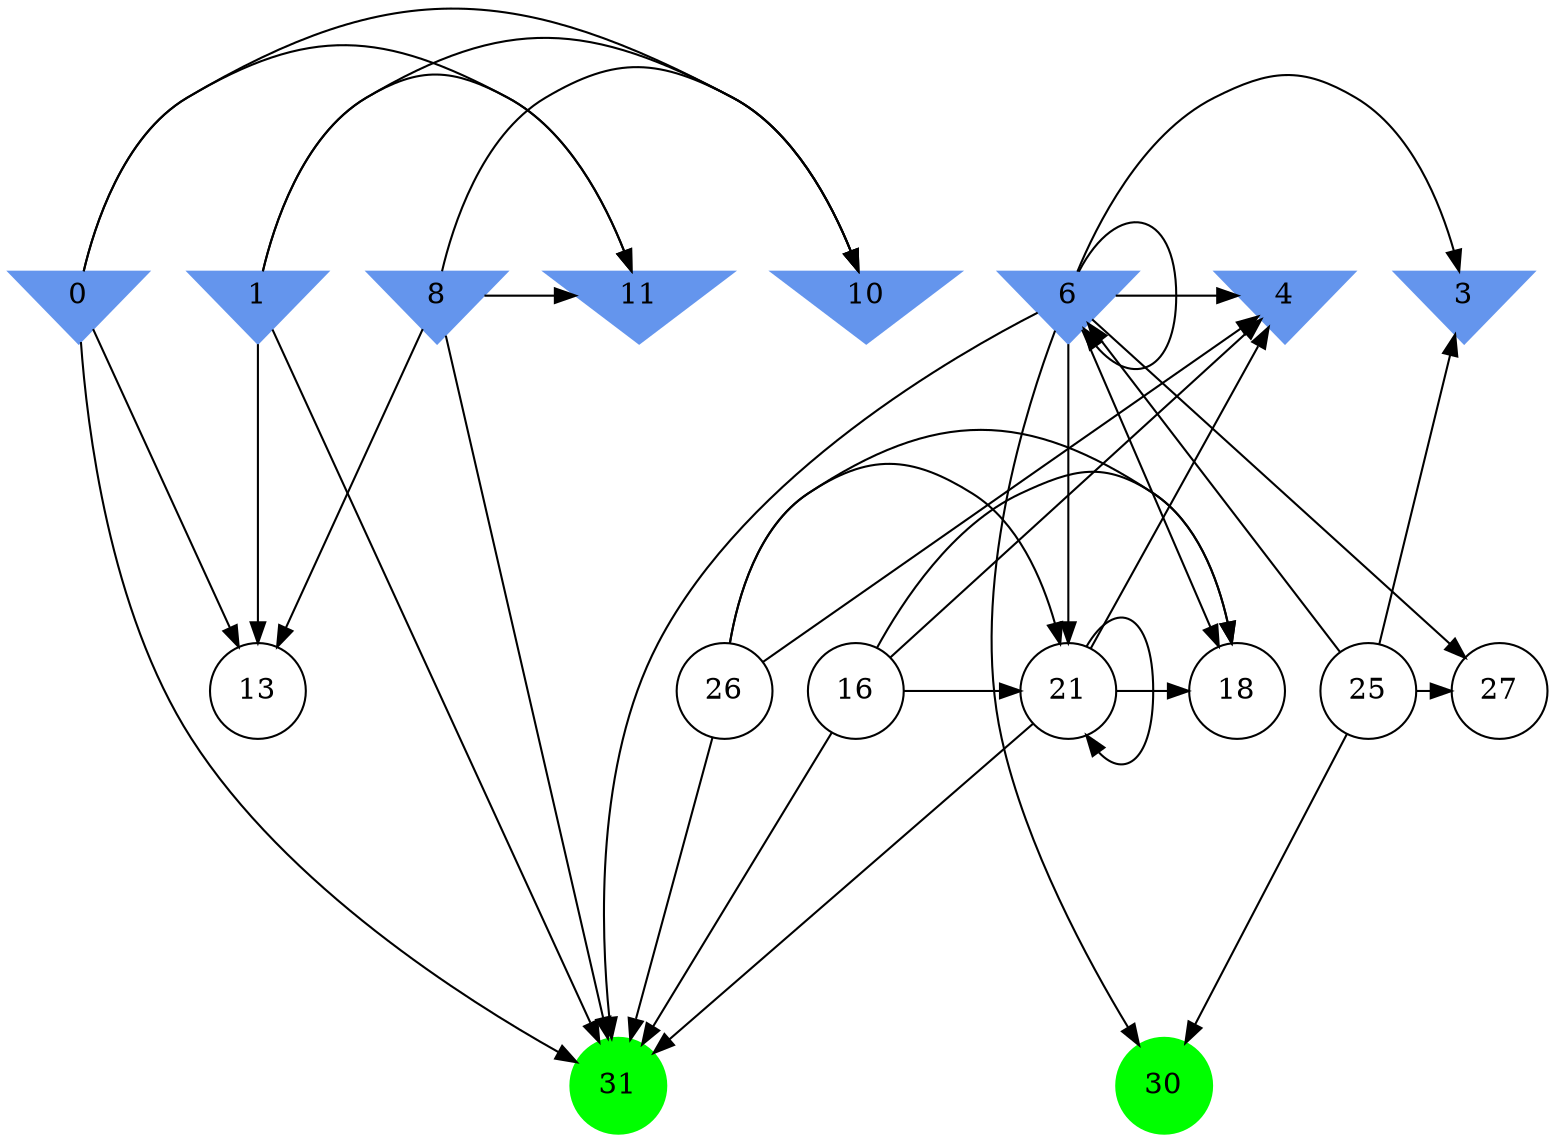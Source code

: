 digraph brain {
	ranksep=2.0;
	0 [shape=invtriangle,style=filled,color=cornflowerblue];
	1 [shape=invtriangle,style=filled,color=cornflowerblue];
	3 [shape=invtriangle,style=filled,color=cornflowerblue];
	4 [shape=invtriangle,style=filled,color=cornflowerblue];
	6 [shape=invtriangle,style=filled,color=cornflowerblue];
	8 [shape=invtriangle,style=filled,color=cornflowerblue];
	10 [shape=invtriangle,style=filled,color=cornflowerblue];
	11 [shape=invtriangle,style=filled,color=cornflowerblue];
	13 [shape=circle,color=black];
	16 [shape=circle,color=black];
	18 [shape=circle,color=black];
	21 [shape=circle,color=black];
	25 [shape=circle,color=black];
	26 [shape=circle,color=black];
	27 [shape=circle,color=black];
	30 [shape=circle,style=filled,color=green];
	31 [shape=circle,style=filled,color=green];
	16	->	18;
	16	->	31;
	16	->	4;
	16	->	21;
	6	->	18;
	6	->	31;
	6	->	4;
	6	->	21;
	26	->	18;
	26	->	31;
	26	->	4;
	26	->	21;
	21	->	18;
	21	->	31;
	21	->	4;
	21	->	21;
	25	->	27;
	25	->	3;
	25	->	6;
	25	->	30;
	6	->	27;
	6	->	3;
	6	->	6;
	6	->	30;
	8	->	10;
	8	->	13;
	8	->	31;
	8	->	11;
	1	->	10;
	1	->	13;
	1	->	31;
	1	->	11;
	0	->	10;
	0	->	13;
	0	->	31;
	0	->	11;
	{ rank=same; 0; 1; 3; 4; 6; 8; 10; 11; }
	{ rank=same; 13; 16; 18; 21; 25; 26; 27; }
	{ rank=same; 30; 31; }
}
